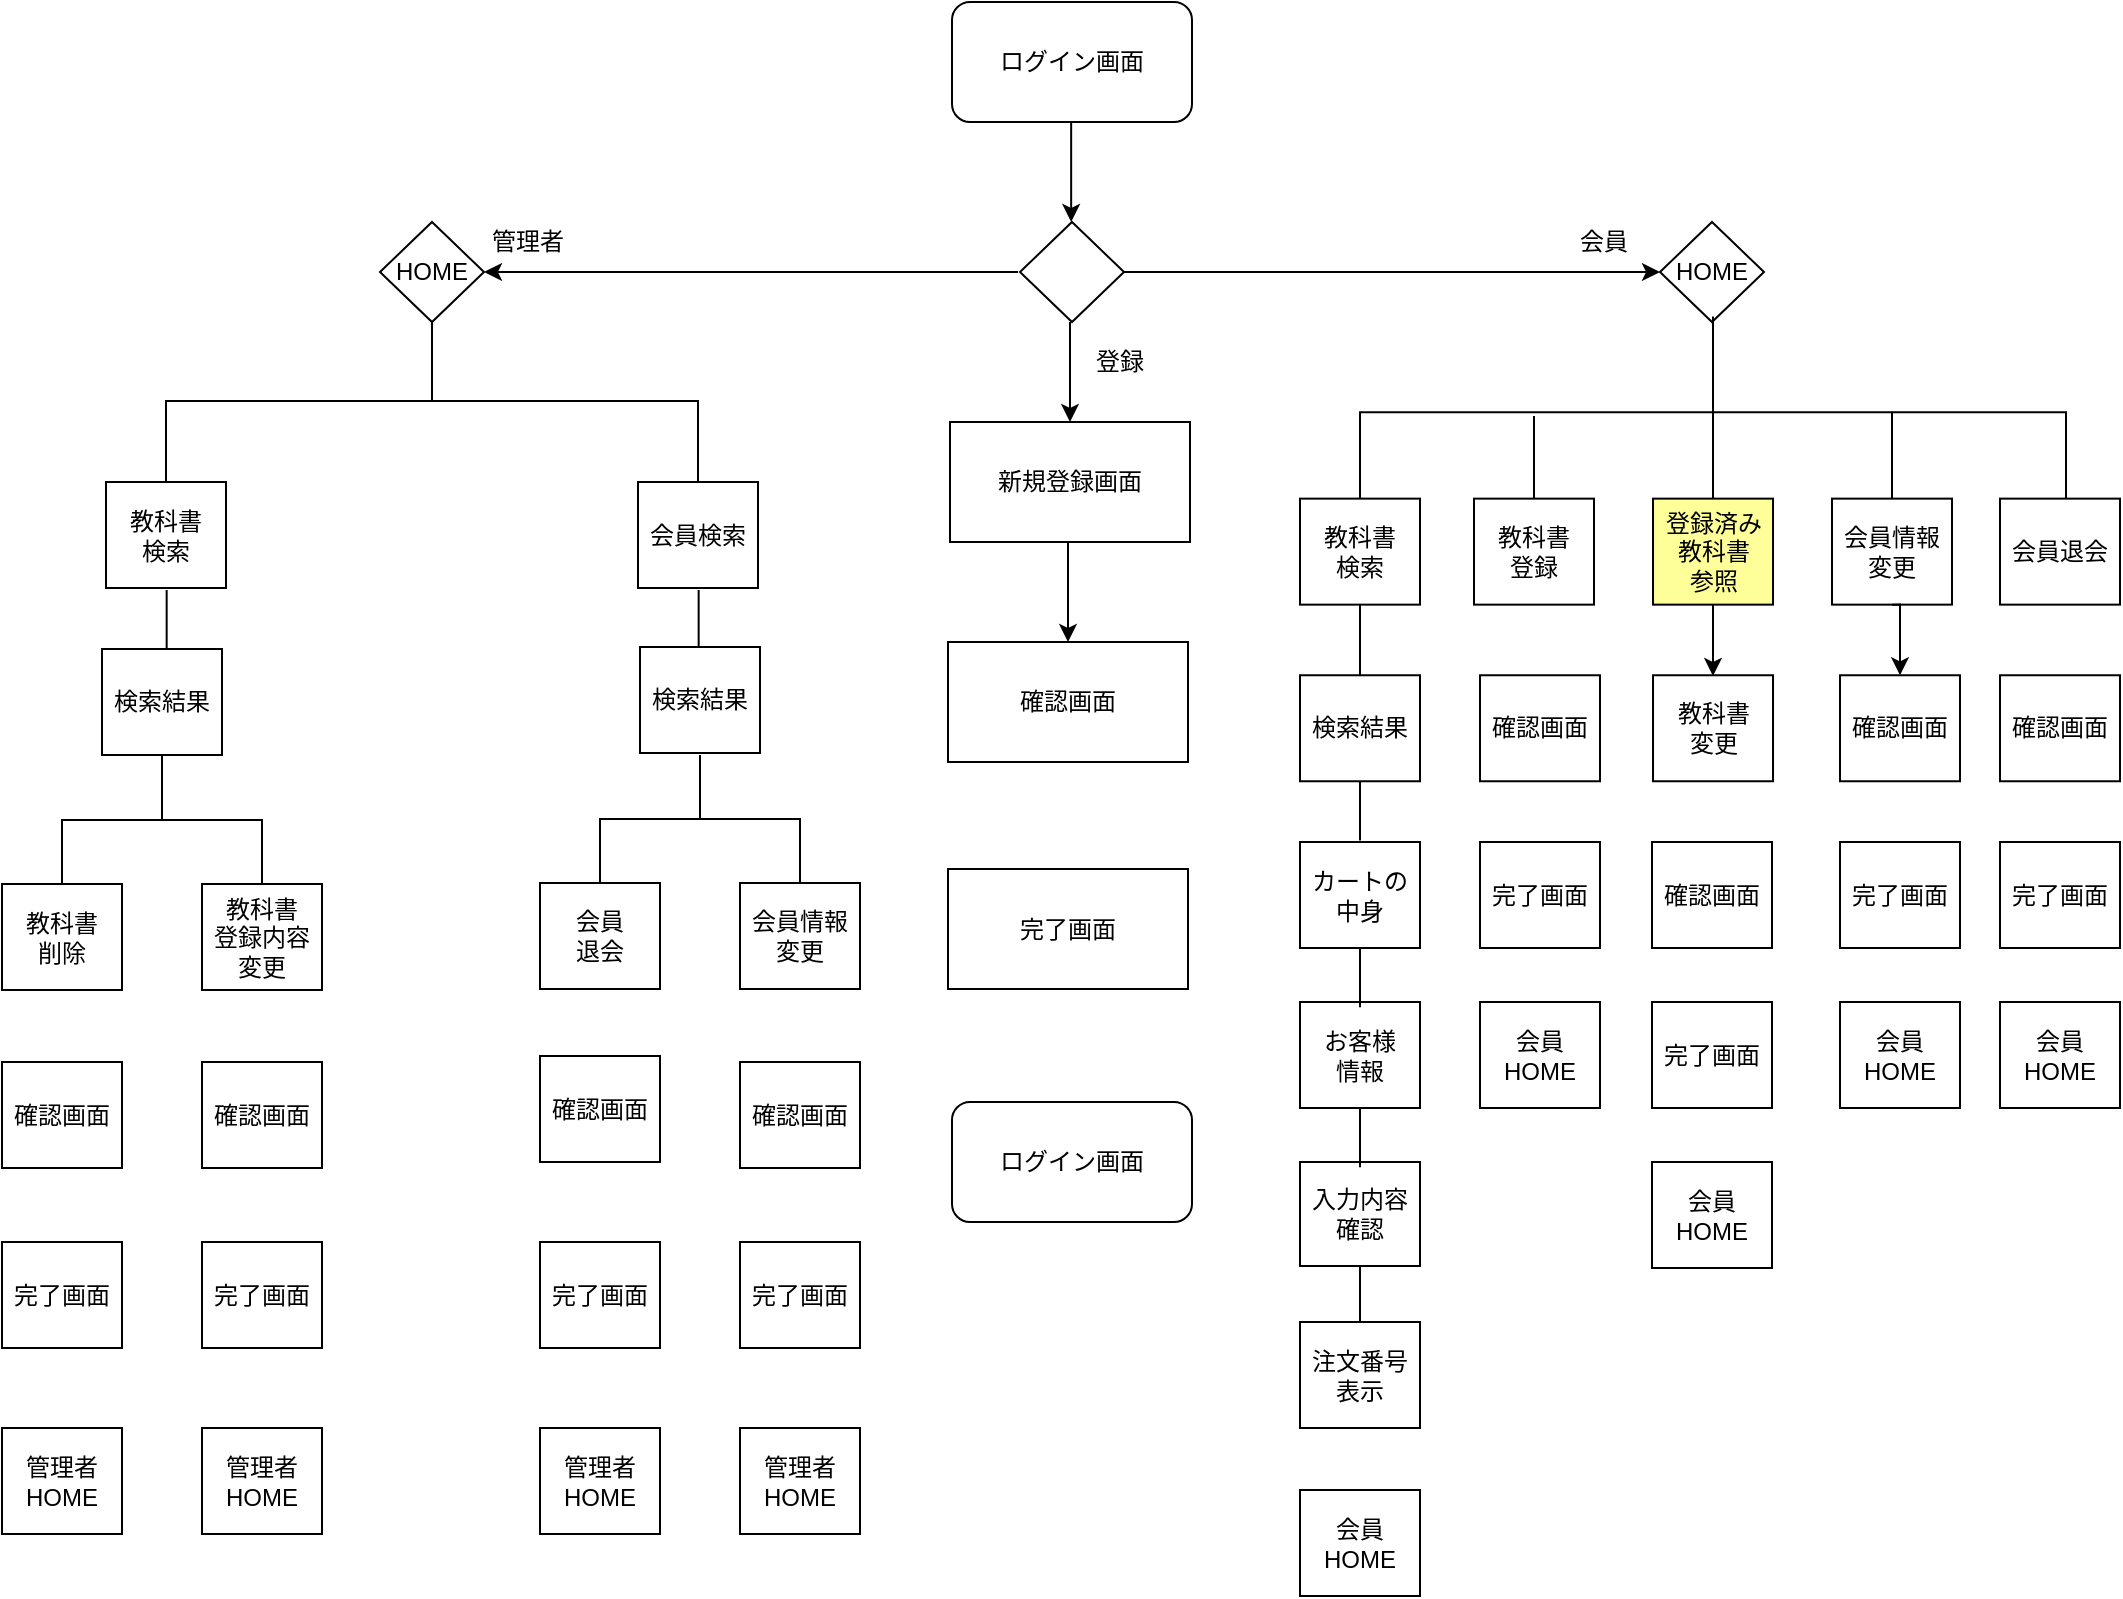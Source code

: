 <mxfile version="18.0.6" type="device"><diagram id="prtHgNgQTEPvFCAcTncT" name="Page-1"><mxGraphModel dx="1108" dy="553" grid="1" gridSize="10" guides="1" tooltips="1" connect="1" arrows="1" fold="1" page="1" pageScale="1" pageWidth="1169" pageHeight="827" math="0" shadow="0"><root><mxCell id="0"/><mxCell id="1" parent="0"/><mxCell id="O7uQDedIM6IcOSkmEDxa-4" value="ログイン画面" style="rounded=1;whiteSpace=wrap;html=1;" parent="1" vertex="1"><mxGeometry x="526" y="30" width="120" height="60" as="geometry"/></mxCell><mxCell id="O7uQDedIM6IcOSkmEDxa-5" value="" style="endArrow=classic;html=1;rounded=0;" parent="1" edge="1"><mxGeometry width="50" height="50" relative="1" as="geometry"><mxPoint x="585.58" y="120" as="sourcePoint"/><mxPoint x="585.58" y="140" as="targetPoint"/><Array as="points"><mxPoint x="585.58" y="90"/><mxPoint x="585.58" y="130"/></Array></mxGeometry></mxCell><mxCell id="O7uQDedIM6IcOSkmEDxa-6" value="" style="rhombus;whiteSpace=wrap;html=1;" parent="1" vertex="1"><mxGeometry x="560" y="140" width="52" height="50" as="geometry"/></mxCell><mxCell id="O7uQDedIM6IcOSkmEDxa-7" value="" style="endArrow=classic;html=1;rounded=0;" parent="1" edge="1"><mxGeometry width="50" height="50" relative="1" as="geometry"><mxPoint x="585" y="220" as="sourcePoint"/><mxPoint x="585" y="240" as="targetPoint"/><Array as="points"><mxPoint x="585" y="190"/><mxPoint x="585" y="230"/></Array></mxGeometry></mxCell><mxCell id="O7uQDedIM6IcOSkmEDxa-8" value="新規登録画面" style="rounded=0;whiteSpace=wrap;html=1;" parent="1" vertex="1"><mxGeometry x="525" y="240" width="120" height="60" as="geometry"/></mxCell><mxCell id="O7uQDedIM6IcOSkmEDxa-9" value="" style="endArrow=classic;html=1;rounded=0;" parent="1" edge="1"><mxGeometry width="50" height="50" relative="1" as="geometry"><mxPoint x="584" y="330" as="sourcePoint"/><mxPoint x="584" y="350" as="targetPoint"/><Array as="points"><mxPoint x="584" y="300"/><mxPoint x="584" y="340"/></Array></mxGeometry></mxCell><mxCell id="O7uQDedIM6IcOSkmEDxa-10" value="確認画面" style="rounded=0;whiteSpace=wrap;html=1;" parent="1" vertex="1"><mxGeometry x="524" y="350" width="120" height="60" as="geometry"/></mxCell><mxCell id="O7uQDedIM6IcOSkmEDxa-11" value="" style="endArrow=classic;html=1;rounded=0;exitX=1;exitY=0.5;exitDx=0;exitDy=0;entryX=0;entryY=0.5;entryDx=0;entryDy=0;" parent="1" source="O7uQDedIM6IcOSkmEDxa-6" target="O7uQDedIM6IcOSkmEDxa-13" edge="1"><mxGeometry width="50" height="50" relative="1" as="geometry"><mxPoint x="670" y="165" as="sourcePoint"/><mxPoint x="681" y="164.5" as="targetPoint"/></mxGeometry></mxCell><mxCell id="O7uQDedIM6IcOSkmEDxa-13" value="HOME" style="rhombus;whiteSpace=wrap;html=1;" parent="1" vertex="1"><mxGeometry x="880" y="140" width="52" height="50" as="geometry"/></mxCell><mxCell id="O7uQDedIM6IcOSkmEDxa-14" value="HOME" style="rhombus;whiteSpace=wrap;html=1;" parent="1" vertex="1"><mxGeometry x="240" y="140" width="52" height="50" as="geometry"/></mxCell><mxCell id="O7uQDedIM6IcOSkmEDxa-16" value="" style="endArrow=classic;html=1;rounded=0;entryX=1;entryY=0.5;entryDx=0;entryDy=0;" parent="1" target="O7uQDedIM6IcOSkmEDxa-14" edge="1"><mxGeometry width="50" height="50" relative="1" as="geometry"><mxPoint x="559" y="165" as="sourcePoint"/><mxPoint x="480" y="165" as="targetPoint"/><Array as="points"><mxPoint x="559" y="164.5"/></Array></mxGeometry></mxCell><mxCell id="O7uQDedIM6IcOSkmEDxa-39" value="" style="group" parent="1" vertex="1" connectable="0"><mxGeometry x="730" y="190" width="300" height="229.63" as="geometry"/></mxCell><mxCell id="O7uQDedIM6IcOSkmEDxa-25" value="" style="strokeWidth=1;html=1;shape=mxgraph.flowchart.annotation_2;align=left;labelPosition=right;pointerEvents=1;rounded=0;sketch=0;rotation=90;" parent="O7uQDedIM6IcOSkmEDxa-39" vertex="1"><mxGeometry x="128.63" y="-131.37" width="95.75" height="353" as="geometry"/></mxCell><mxCell id="O7uQDedIM6IcOSkmEDxa-57" value="" style="group" parent="O7uQDedIM6IcOSkmEDxa-39" vertex="1" connectable="0"><mxGeometry x="-30" y="32" width="326" height="109.32" as="geometry"/></mxCell><mxCell id="O7uQDedIM6IcOSkmEDxa-27" value="" style="line;strokeWidth=1;direction=south;html=1;rounded=0;sketch=0;" parent="O7uQDedIM6IcOSkmEDxa-57" vertex="1"><mxGeometry x="201.51" y="12" width="10" height="50" as="geometry"/></mxCell><mxCell id="O7uQDedIM6IcOSkmEDxa-36" value="&lt;span style=&quot;color: rgba(0 , 0 , 0 , 0) ; font-family: monospace ; font-size: 0px ; background-color: rgb(248 , 249 , 250)&quot;&gt;%3CmxGraphModel%3E%3Croot%3E%3CmxCell%20id%3D%220%22%2F%3E%3CmxCell%20id%3D%221%22%20parent%3D%220%22%2F%3E%3CmxCell%20id%3D%222%22%20value%3D%22%22%20style%3D%22rounded%3D0%3BwhiteSpace%3Dwrap%3Bhtml%3D1%3Bsketch%3D0%3BstrokeWidth%3D1%3B%22%20vertex%3D%221%22%20parent%3D%221%22%3E%3CmxGeometry%20x%3D%22700%22%20y%3D%22280.32%22%20width%3D%2260%22%20height%3D%2253%22%20as%3D%22geometry%22%2F%3E%3C%2FmxCell%3E%3C%2Froot%3E%3C%2FmxGraphModel%3E&lt;/span&gt;" style="line;strokeWidth=1;direction=south;html=1;rounded=0;sketch=0;" parent="O7uQDedIM6IcOSkmEDxa-57" vertex="1"><mxGeometry x="110" y="15" width="14" height="45" as="geometry"/></mxCell><mxCell id="O7uQDedIM6IcOSkmEDxa-38" value="" style="line;strokeWidth=1;direction=south;html=1;rounded=0;sketch=0;" parent="O7uQDedIM6IcOSkmEDxa-57" vertex="1"><mxGeometry x="288.5" y="13.5" width="15" height="48" as="geometry"/></mxCell><mxCell id="O7uQDedIM6IcOSkmEDxa-45" value="教科書&lt;br&gt;検索" style="rounded=0;whiteSpace=wrap;html=1;sketch=0;strokeWidth=1;" parent="O7uQDedIM6IcOSkmEDxa-57" vertex="1"><mxGeometry y="56.32" width="60" height="53" as="geometry"/></mxCell><mxCell id="O7uQDedIM6IcOSkmEDxa-52" value="教科書&lt;br&gt;登録" style="rounded=0;whiteSpace=wrap;html=1;sketch=0;strokeWidth=1;" parent="O7uQDedIM6IcOSkmEDxa-57" vertex="1"><mxGeometry x="87" y="56.32" width="60" height="53" as="geometry"/></mxCell><mxCell id="O7uQDedIM6IcOSkmEDxa-54" value="会員情報&lt;br&gt;変更" style="rounded=0;whiteSpace=wrap;html=1;sketch=0;strokeWidth=1;" parent="O7uQDedIM6IcOSkmEDxa-57" vertex="1"><mxGeometry x="266" y="56.32" width="60" height="53" as="geometry"/></mxCell><mxCell id="xMVv9QfSRdIh94OtNRTo-4" value="登録済み&lt;br&gt;教科書&lt;br&gt;参照" style="rounded=0;whiteSpace=wrap;html=1;sketch=0;strokeWidth=1;fillColor=#FFFF99;" vertex="1" parent="O7uQDedIM6IcOSkmEDxa-57"><mxGeometry x="176.51" y="56.32" width="60" height="53" as="geometry"/></mxCell><mxCell id="O7uQDedIM6IcOSkmEDxa-61" value="" style="endArrow=none;html=1;rounded=1;sketch=0;curved=0;" parent="O7uQDedIM6IcOSkmEDxa-39" edge="1"><mxGeometry width="50" height="50" relative="1" as="geometry"><mxPoint y="190" as="sourcePoint"/><mxPoint y="141.32" as="targetPoint"/></mxGeometry></mxCell><mxCell id="O7uQDedIM6IcOSkmEDxa-62" value="検索結果" style="rounded=0;whiteSpace=wrap;html=1;sketch=0;strokeWidth=1;" parent="O7uQDedIM6IcOSkmEDxa-39" vertex="1"><mxGeometry x="-30" y="176.63" width="60" height="53" as="geometry"/></mxCell><mxCell id="O7uQDedIM6IcOSkmEDxa-53" value="教科書&lt;br&gt;変更" style="rounded=0;whiteSpace=wrap;html=1;sketch=0;strokeWidth=1;" parent="O7uQDedIM6IcOSkmEDxa-39" vertex="1"><mxGeometry x="146.51" y="176.63" width="60" height="53" as="geometry"/></mxCell><mxCell id="xMVv9QfSRdIh94OtNRTo-1" value="" style="edgeStyle=orthogonalEdgeStyle;rounded=0;orthogonalLoop=1;jettySize=auto;html=1;exitX=0.5;exitY=1;exitDx=0;exitDy=0;entryX=0.5;entryY=0;entryDx=0;entryDy=0;" edge="1" parent="O7uQDedIM6IcOSkmEDxa-39" source="xMVv9QfSRdIh94OtNRTo-4" target="O7uQDedIM6IcOSkmEDxa-53"><mxGeometry relative="1" as="geometry"><mxPoint x="60" y="210" as="sourcePoint"/><mxPoint x="170" y="190" as="targetPoint"/><Array as="points"><mxPoint x="177" y="177"/><mxPoint x="177" y="177"/></Array></mxGeometry></mxCell><mxCell id="xMVv9QfSRdIh94OtNRTo-5" value="確認画面" style="rounded=0;whiteSpace=wrap;html=1;sketch=0;strokeWidth=1;fillColor=#FFFFFF;" vertex="1" parent="O7uQDedIM6IcOSkmEDxa-39"><mxGeometry x="60" y="176.63" width="60" height="53" as="geometry"/></mxCell><mxCell id="xMVv9QfSRdIh94OtNRTo-6" value="確認画面" style="rounded=0;whiteSpace=wrap;html=1;sketch=0;strokeWidth=1;" vertex="1" parent="O7uQDedIM6IcOSkmEDxa-39"><mxGeometry x="240" y="176.63" width="60" height="53" as="geometry"/></mxCell><mxCell id="xMVv9QfSRdIh94OtNRTo-48" style="edgeStyle=orthogonalEdgeStyle;rounded=0;orthogonalLoop=1;jettySize=auto;html=1;exitX=0.5;exitY=1;exitDx=0;exitDy=0;entryX=0.5;entryY=0;entryDx=0;entryDy=0;" edge="1" parent="O7uQDedIM6IcOSkmEDxa-39" source="O7uQDedIM6IcOSkmEDxa-54" target="xMVv9QfSRdIh94OtNRTo-6"><mxGeometry relative="1" as="geometry"/></mxCell><mxCell id="O7uQDedIM6IcOSkmEDxa-55" value="会員退会" style="rounded=0;whiteSpace=wrap;html=1;sketch=0;strokeWidth=1;" parent="1" vertex="1"><mxGeometry x="1050" y="278.32" width="60" height="53" as="geometry"/></mxCell><mxCell id="O7uQDedIM6IcOSkmEDxa-89" value="カートの中身" style="rounded=0;whiteSpace=wrap;html=1;sketch=0;strokeWidth=1;" parent="1" vertex="1"><mxGeometry x="700" y="450" width="60" height="53" as="geometry"/></mxCell><mxCell id="O7uQDedIM6IcOSkmEDxa-90" value="お客様&lt;br&gt;情報" style="rounded=0;whiteSpace=wrap;html=1;sketch=0;strokeWidth=1;" parent="1" vertex="1"><mxGeometry x="700" y="530" width="60" height="53" as="geometry"/></mxCell><mxCell id="O7uQDedIM6IcOSkmEDxa-91" value="入力内容確認&lt;span style=&quot;color: rgba(0 , 0 , 0 , 0) ; font-family: monospace ; font-size: 0px&quot;&gt;%3CmxGraphModel%3E%3Croot%3E%3CmxCell%20id%3D%220%22%2F%3E%3CmxCell%20id%3D%221%22%20parent%3D%220%22%2F%3E%3CmxCell%20id%3D%222%22%20value%3D%22%E3%82%AB%E3%83%BC%E3%83%88%E3%81%AE%E4%B8%AD%E8%BA%AB%22%20style%3D%22rounded%3D0%3BwhiteSpace%3Dwrap%3Bhtml%3D1%3Bsketch%3D0%3BstrokeWidth%3D1%3B%22%20vertex%3D%221%22%20parent%3D%221%22%3E%3CmxGeometry%20x%3D%22700%22%20y%3D%22450%22%20width%3D%2260%22%20height%3D%2253%22%20as%3D%22geometry%22%2F%3E%3C%2FmxCell%3E%3C%2Froot%3E%3C%2FmxGraphModel%3E&lt;/span&gt;" style="rounded=0;whiteSpace=wrap;html=1;sketch=0;strokeWidth=1;" parent="1" vertex="1"><mxGeometry x="700" y="610" width="60" height="52" as="geometry"/></mxCell><mxCell id="O7uQDedIM6IcOSkmEDxa-93" value="注文番号表示" style="rounded=0;whiteSpace=wrap;html=1;sketch=0;strokeWidth=1;" parent="1" vertex="1"><mxGeometry x="700" y="690" width="60" height="53" as="geometry"/></mxCell><mxCell id="O7uQDedIM6IcOSkmEDxa-94" value="" style="endArrow=none;html=1;rounded=1;sketch=0;curved=0;" parent="1" edge="1"><mxGeometry width="50" height="50" relative="1" as="geometry"><mxPoint x="730" y="449.26" as="sourcePoint"/><mxPoint x="730" y="419.63" as="targetPoint"/></mxGeometry></mxCell><mxCell id="O7uQDedIM6IcOSkmEDxa-95" value="" style="endArrow=none;html=1;rounded=1;sketch=0;curved=0;" parent="1" edge="1"><mxGeometry width="50" height="50" relative="1" as="geometry"><mxPoint x="730" y="532.63" as="sourcePoint"/><mxPoint x="730" y="503" as="targetPoint"/></mxGeometry></mxCell><mxCell id="O7uQDedIM6IcOSkmEDxa-96" value="" style="endArrow=none;html=1;rounded=1;sketch=0;curved=0;" parent="1" edge="1"><mxGeometry width="50" height="50" relative="1" as="geometry"><mxPoint x="730" y="612.63" as="sourcePoint"/><mxPoint x="730" y="583" as="targetPoint"/></mxGeometry></mxCell><mxCell id="O7uQDedIM6IcOSkmEDxa-97" value="" style="endArrow=none;html=1;rounded=1;sketch=0;curved=0;" parent="1" edge="1"><mxGeometry width="50" height="50" relative="1" as="geometry"><mxPoint x="760" y="480" as="sourcePoint"/><mxPoint x="760" y="450.37" as="targetPoint"/></mxGeometry></mxCell><mxCell id="O7uQDedIM6IcOSkmEDxa-99" value="" style="endArrow=none;html=1;rounded=1;sketch=0;curved=0;exitX=0.5;exitY=0;exitDx=0;exitDy=0;" parent="1" source="O7uQDedIM6IcOSkmEDxa-93" edge="1"><mxGeometry width="50" height="50" relative="1" as="geometry"><mxPoint x="680" y="712" as="sourcePoint"/><mxPoint x="730" y="662" as="targetPoint"/></mxGeometry></mxCell><mxCell id="O7uQDedIM6IcOSkmEDxa-131" value="" style="strokeWidth=1;html=1;shape=mxgraph.flowchart.annotation_2;align=left;labelPosition=right;pointerEvents=1;rounded=0;sketch=0;rotation=90;" parent="1" vertex="1"><mxGeometry x="226" y="96.5" width="80" height="266" as="geometry"/></mxCell><mxCell id="O7uQDedIM6IcOSkmEDxa-141" value="会員検索" style="rounded=0;whiteSpace=wrap;html=1;sketch=0;strokeWidth=1;" parent="1" vertex="1"><mxGeometry x="369" y="270" width="60" height="53" as="geometry"/></mxCell><mxCell id="O7uQDedIM6IcOSkmEDxa-145" value="教科書&lt;br&gt;検索" style="rounded=0;whiteSpace=wrap;html=1;sketch=0;strokeWidth=1;" parent="1" vertex="1"><mxGeometry x="103" y="270" width="60" height="53" as="geometry"/></mxCell><mxCell id="O7uQDedIM6IcOSkmEDxa-185" value="" style="endArrow=none;html=1;rounded=1;sketch=0;curved=0;exitX=0.5;exitY=0;exitDx=0;exitDy=0;" parent="1" edge="1"><mxGeometry width="50" height="50" relative="1" as="geometry"><mxPoint x="399.33" y="352" as="sourcePoint"/><mxPoint x="399.33" y="324" as="targetPoint"/></mxGeometry></mxCell><mxCell id="O7uQDedIM6IcOSkmEDxa-198" value="検索結果" style="rounded=0;whiteSpace=wrap;html=1;sketch=0;strokeWidth=1;" parent="1" vertex="1"><mxGeometry x="370" y="352.5" width="60" height="53" as="geometry"/></mxCell><mxCell id="O7uQDedIM6IcOSkmEDxa-199" value="検索結果" style="rounded=0;whiteSpace=wrap;html=1;sketch=0;strokeWidth=1;" parent="1" vertex="1"><mxGeometry x="101" y="353.5" width="60" height="53" as="geometry"/></mxCell><mxCell id="O7uQDedIM6IcOSkmEDxa-203" value="" style="endArrow=none;html=1;rounded=1;sketch=0;curved=0;" parent="1" edge="1"><mxGeometry width="50" height="50" relative="1" as="geometry"><mxPoint x="133.33" y="353.63" as="sourcePoint"/><mxPoint x="133.33" y="324" as="targetPoint"/></mxGeometry></mxCell><mxCell id="O7uQDedIM6IcOSkmEDxa-210" value="" style="group" parent="1" vertex="1" connectable="0"><mxGeometry x="320" y="406.5" width="160" height="117" as="geometry"/></mxCell><mxCell id="O7uQDedIM6IcOSkmEDxa-147" value="" style="strokeWidth=1;html=1;shape=mxgraph.flowchart.annotation_2;align=left;labelPosition=right;pointerEvents=1;rounded=0;sketch=0;direction=south;" parent="O7uQDedIM6IcOSkmEDxa-210" vertex="1"><mxGeometry x="30" width="100" height="64" as="geometry"/></mxCell><mxCell id="O7uQDedIM6IcOSkmEDxa-207" value="" style="group" parent="O7uQDedIM6IcOSkmEDxa-210" vertex="1" connectable="0"><mxGeometry y="64" width="160" height="53" as="geometry"/></mxCell><mxCell id="O7uQDedIM6IcOSkmEDxa-148" value="会員&lt;br&gt;退会" style="rounded=0;whiteSpace=wrap;html=1;sketch=0;strokeWidth=1;" parent="O7uQDedIM6IcOSkmEDxa-207" vertex="1"><mxGeometry width="60" height="53" as="geometry"/></mxCell><mxCell id="O7uQDedIM6IcOSkmEDxa-149" value="会員情報&lt;br&gt;変更" style="rounded=0;whiteSpace=wrap;html=1;sketch=0;strokeWidth=1;" parent="O7uQDedIM6IcOSkmEDxa-207" vertex="1"><mxGeometry x="100" width="60" height="53" as="geometry"/></mxCell><mxCell id="O7uQDedIM6IcOSkmEDxa-211" value="" style="group" parent="1" vertex="1" connectable="0"><mxGeometry x="51" y="407" width="160" height="117" as="geometry"/></mxCell><mxCell id="O7uQDedIM6IcOSkmEDxa-212" value="" style="strokeWidth=1;html=1;shape=mxgraph.flowchart.annotation_2;align=left;labelPosition=right;pointerEvents=1;rounded=0;sketch=0;direction=south;" parent="O7uQDedIM6IcOSkmEDxa-211" vertex="1"><mxGeometry x="30" width="100" height="64" as="geometry"/></mxCell><mxCell id="O7uQDedIM6IcOSkmEDxa-213" value="" style="group" parent="O7uQDedIM6IcOSkmEDxa-211" vertex="1" connectable="0"><mxGeometry y="64" width="160" height="53" as="geometry"/></mxCell><mxCell id="O7uQDedIM6IcOSkmEDxa-214" value="教科書&lt;br&gt;削除" style="rounded=0;whiteSpace=wrap;html=1;sketch=0;strokeWidth=1;" parent="O7uQDedIM6IcOSkmEDxa-213" vertex="1"><mxGeometry width="60" height="53" as="geometry"/></mxCell><mxCell id="O7uQDedIM6IcOSkmEDxa-215" value="教科書&lt;br&gt;登録内容&lt;br&gt;変更" style="rounded=0;whiteSpace=wrap;html=1;sketch=0;strokeWidth=1;" parent="O7uQDedIM6IcOSkmEDxa-213" vertex="1"><mxGeometry x="100" width="60" height="53" as="geometry"/></mxCell><mxCell id="O7uQDedIM6IcOSkmEDxa-216" value="管理者" style="rounded=0;whiteSpace=wrap;html=1;sketch=0;strokeWidth=0;strokeColor=#FFFFFF;" parent="1" vertex="1"><mxGeometry x="292" y="140" width="44" height="20" as="geometry"/></mxCell><mxCell id="O7uQDedIM6IcOSkmEDxa-217" value="登録" style="rounded=0;whiteSpace=wrap;html=1;sketch=0;strokeWidth=0;strokeColor=#FFFFFF;" parent="1" vertex="1"><mxGeometry x="590" y="200" width="40" height="20" as="geometry"/></mxCell><mxCell id="O7uQDedIM6IcOSkmEDxa-218" value="会員" style="rounded=0;whiteSpace=wrap;html=1;sketch=0;strokeWidth=0;strokeColor=#FFFFFF;" parent="1" vertex="1"><mxGeometry x="830" y="140" width="44" height="20" as="geometry"/></mxCell><mxCell id="xMVv9QfSRdIh94OtNRTo-7" value="完了画面" style="rounded=0;whiteSpace=wrap;html=1;sketch=0;strokeWidth=1;" vertex="1" parent="1"><mxGeometry x="790" y="450" width="60" height="53" as="geometry"/></mxCell><mxCell id="xMVv9QfSRdIh94OtNRTo-8" value="完了画面" style="rounded=0;whiteSpace=wrap;html=1;sketch=0;strokeWidth=1;" vertex="1" parent="1"><mxGeometry x="970" y="450" width="60" height="53" as="geometry"/></mxCell><mxCell id="xMVv9QfSRdIh94OtNRTo-9" value="完了画面" style="rounded=0;whiteSpace=wrap;html=1;sketch=0;strokeWidth=1;" vertex="1" parent="1"><mxGeometry x="876" y="530" width="60" height="53" as="geometry"/></mxCell><mxCell id="xMVv9QfSRdIh94OtNRTo-26" value="確認画面" style="rounded=0;whiteSpace=wrap;html=1;sketch=0;strokeWidth=1;" vertex="1" parent="1"><mxGeometry x="876" y="450" width="60" height="53" as="geometry"/></mxCell><mxCell id="xMVv9QfSRdIh94OtNRTo-27" value="確認画面" style="rounded=0;whiteSpace=wrap;html=1;sketch=0;strokeWidth=1;fillColor=#FFFFFF;" vertex="1" parent="1"><mxGeometry x="1050" y="366.63" width="60" height="53" as="geometry"/></mxCell><mxCell id="xMVv9QfSRdIh94OtNRTo-28" value="確認画面" style="rounded=0;whiteSpace=wrap;html=1;sketch=0;strokeWidth=1;" vertex="1" parent="1"><mxGeometry x="320" y="557" width="60" height="53" as="geometry"/></mxCell><mxCell id="xMVv9QfSRdIh94OtNRTo-29" value="確認画面" style="rounded=0;whiteSpace=wrap;html=1;sketch=0;strokeWidth=1;" vertex="1" parent="1"><mxGeometry x="420" y="560" width="60" height="53" as="geometry"/></mxCell><mxCell id="xMVv9QfSRdIh94OtNRTo-30" value="確認画面" style="rounded=0;whiteSpace=wrap;html=1;sketch=0;strokeWidth=1;fillColor=#FFFFFF;" vertex="1" parent="1"><mxGeometry x="151" y="560" width="60" height="53" as="geometry"/></mxCell><mxCell id="xMVv9QfSRdIh94OtNRTo-31" value="確認画面" style="rounded=0;whiteSpace=wrap;html=1;sketch=0;strokeWidth=1;fillColor=#FFFFFF;" vertex="1" parent="1"><mxGeometry x="51" y="560" width="60" height="53" as="geometry"/></mxCell><mxCell id="xMVv9QfSRdIh94OtNRTo-32" value="完了画面" style="rounded=0;whiteSpace=wrap;html=1;sketch=0;strokeWidth=1;" vertex="1" parent="1"><mxGeometry x="51" y="650" width="60" height="53" as="geometry"/></mxCell><mxCell id="xMVv9QfSRdIh94OtNRTo-33" value="完了画面" style="rounded=0;whiteSpace=wrap;html=1;sketch=0;strokeWidth=1;" vertex="1" parent="1"><mxGeometry x="151" y="650" width="60" height="53" as="geometry"/></mxCell><mxCell id="xMVv9QfSRdIh94OtNRTo-34" value="完了画面" style="rounded=0;whiteSpace=wrap;html=1;sketch=0;strokeWidth=1;" vertex="1" parent="1"><mxGeometry x="320" y="650" width="60" height="53" as="geometry"/></mxCell><mxCell id="xMVv9QfSRdIh94OtNRTo-35" value="完了画面" style="rounded=0;whiteSpace=wrap;html=1;sketch=0;strokeWidth=1;" vertex="1" parent="1"><mxGeometry x="420" y="650" width="60" height="53" as="geometry"/></mxCell><mxCell id="xMVv9QfSRdIh94OtNRTo-36" value="完了画面" style="rounded=0;whiteSpace=wrap;html=1;sketch=0;strokeWidth=1;" vertex="1" parent="1"><mxGeometry x="1050" y="450" width="60" height="53" as="geometry"/></mxCell><mxCell id="xMVv9QfSRdIh94OtNRTo-37" value="完了画面" style="rounded=0;whiteSpace=wrap;html=1;" vertex="1" parent="1"><mxGeometry x="524" y="463.5" width="120" height="60" as="geometry"/></mxCell><mxCell id="xMVv9QfSRdIh94OtNRTo-38" value="会員&lt;br&gt;HOME" style="rounded=0;whiteSpace=wrap;html=1;sketch=0;strokeWidth=1;" vertex="1" parent="1"><mxGeometry x="700" y="774" width="60" height="53" as="geometry"/></mxCell><mxCell id="xMVv9QfSRdIh94OtNRTo-39" value="会員&lt;br&gt;HOME" style="rounded=0;whiteSpace=wrap;html=1;sketch=0;strokeWidth=1;" vertex="1" parent="1"><mxGeometry x="790" y="530" width="60" height="53" as="geometry"/></mxCell><mxCell id="xMVv9QfSRdIh94OtNRTo-40" value="会員&lt;br&gt;HOME" style="rounded=0;whiteSpace=wrap;html=1;sketch=0;strokeWidth=1;" vertex="1" parent="1"><mxGeometry x="876" y="610" width="60" height="53" as="geometry"/></mxCell><mxCell id="xMVv9QfSRdIh94OtNRTo-41" value="会員&lt;br&gt;HOME" style="rounded=0;whiteSpace=wrap;html=1;sketch=0;strokeWidth=1;" vertex="1" parent="1"><mxGeometry x="970" y="530" width="60" height="53" as="geometry"/></mxCell><mxCell id="xMVv9QfSRdIh94OtNRTo-42" value="会員&lt;br&gt;HOME" style="rounded=0;whiteSpace=wrap;html=1;sketch=0;strokeWidth=1;" vertex="1" parent="1"><mxGeometry x="1050" y="530" width="60" height="53" as="geometry"/></mxCell><mxCell id="xMVv9QfSRdIh94OtNRTo-43" value="管理者&lt;br&gt;HOME" style="rounded=0;whiteSpace=wrap;html=1;sketch=0;strokeWidth=1;" vertex="1" parent="1"><mxGeometry x="420" y="743" width="60" height="53" as="geometry"/></mxCell><mxCell id="xMVv9QfSRdIh94OtNRTo-44" value="管理者&lt;br&gt;HOME" style="rounded=0;whiteSpace=wrap;html=1;sketch=0;strokeWidth=1;" vertex="1" parent="1"><mxGeometry x="320" y="743" width="60" height="53" as="geometry"/></mxCell><mxCell id="xMVv9QfSRdIh94OtNRTo-45" value="管理者&lt;br&gt;HOME" style="rounded=0;whiteSpace=wrap;html=1;sketch=0;strokeWidth=1;" vertex="1" parent="1"><mxGeometry x="151" y="743" width="60" height="53" as="geometry"/></mxCell><mxCell id="xMVv9QfSRdIh94OtNRTo-46" value="管理者&lt;br&gt;HOME" style="rounded=0;whiteSpace=wrap;html=1;sketch=0;strokeWidth=1;" vertex="1" parent="1"><mxGeometry x="51" y="743" width="60" height="53" as="geometry"/></mxCell><mxCell id="xMVv9QfSRdIh94OtNRTo-47" value="ログイン画面" style="rounded=1;whiteSpace=wrap;html=1;" vertex="1" parent="1"><mxGeometry x="526" y="580" width="120" height="60" as="geometry"/></mxCell></root></mxGraphModel></diagram></mxfile>